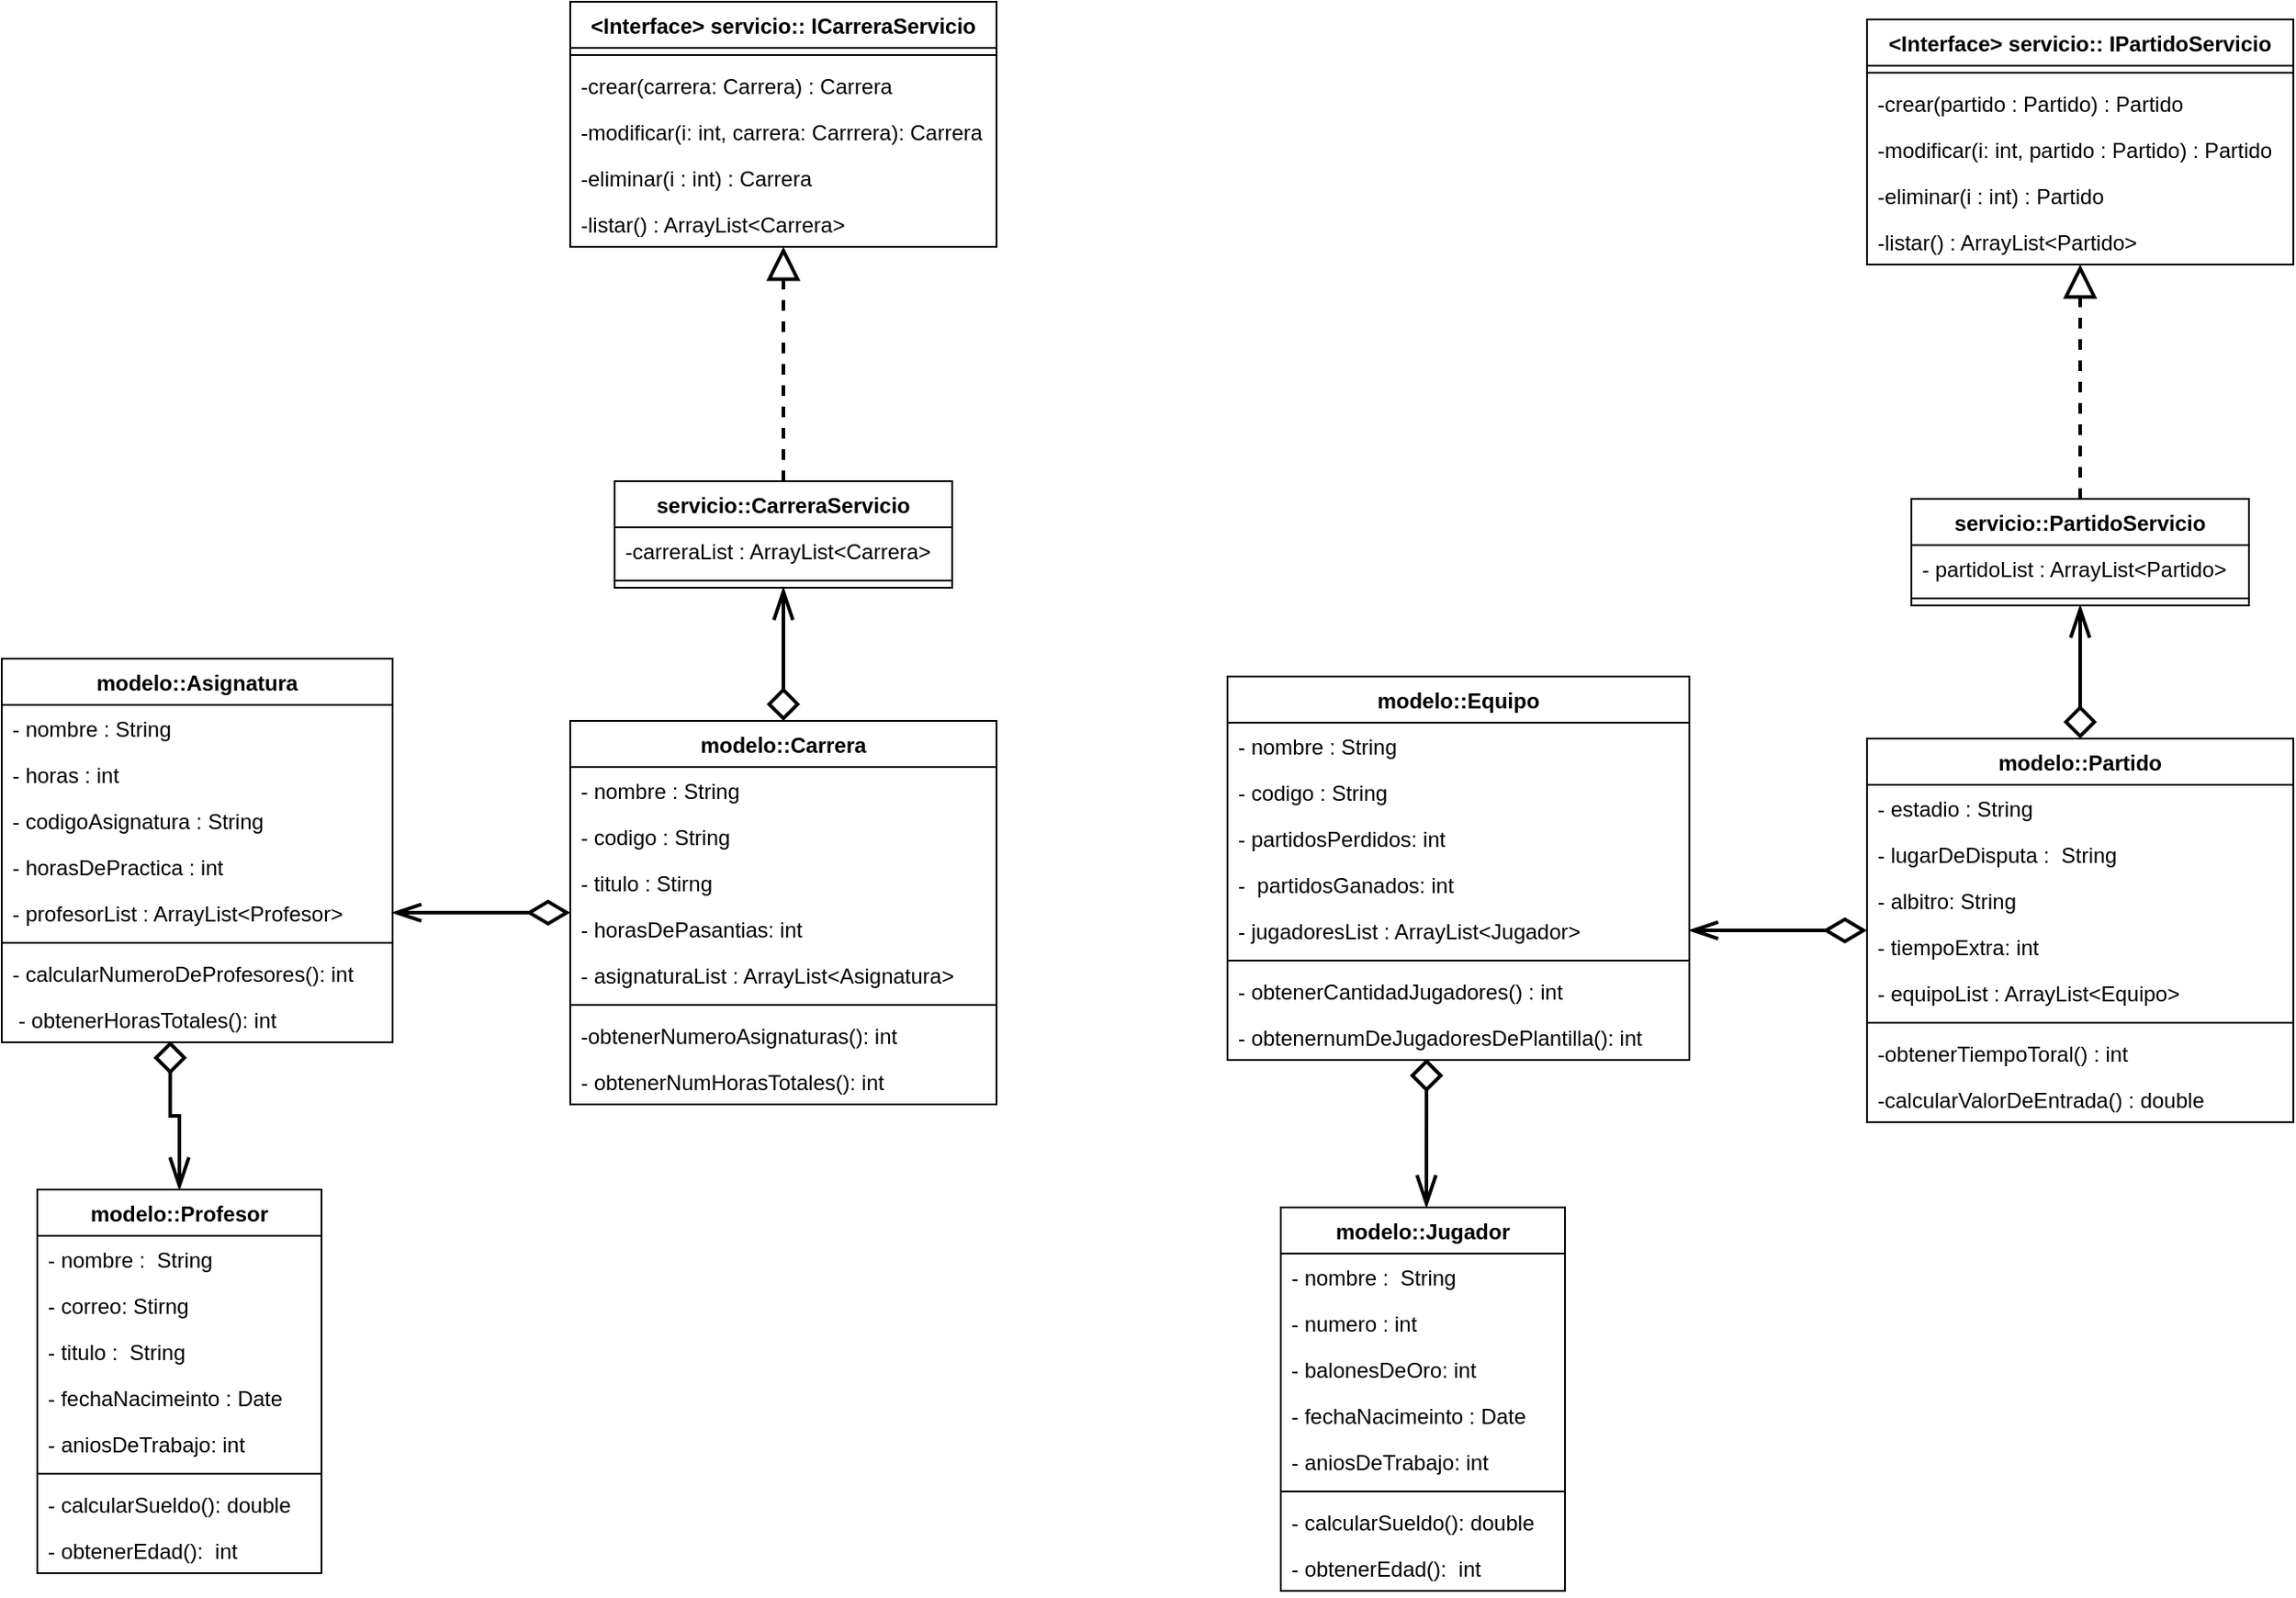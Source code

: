 <mxfile version="18.2.0" type="github">
  <diagram id="Wk5-bQjrvbFHkwE2KRii" name="Page-1">
    <mxGraphModel dx="2231" dy="1797" grid="1" gridSize="10" guides="1" tooltips="1" connect="1" arrows="1" fold="1" page="1" pageScale="1" pageWidth="827" pageHeight="1169" math="0" shadow="0">
      <root>
        <mxCell id="0" />
        <mxCell id="1" parent="0" />
        <mxCell id="QBdrqhkdKtL50nu9tzJ_-30" style="edgeStyle=orthogonalEdgeStyle;rounded=0;orthogonalLoop=1;jettySize=auto;html=1;entryX=1;entryY=0.5;entryDx=0;entryDy=0;strokeWidth=2;endArrow=openThin;endFill=0;startArrow=diamondThin;startFill=0;endSize=12;startSize=19;" edge="1" parent="1" source="QBdrqhkdKtL50nu9tzJ_-1" target="QBdrqhkdKtL50nu9tzJ_-24">
          <mxGeometry relative="1" as="geometry" />
        </mxCell>
        <mxCell id="QBdrqhkdKtL50nu9tzJ_-53" style="edgeStyle=orthogonalEdgeStyle;rounded=0;orthogonalLoop=1;jettySize=auto;html=1;entryX=0.5;entryY=1;entryDx=0;entryDy=0;startArrow=diamond;startFill=0;endArrow=openThin;endFill=0;startSize=14;endSize=14;strokeWidth=2;" edge="1" parent="1" source="QBdrqhkdKtL50nu9tzJ_-1" target="QBdrqhkdKtL50nu9tzJ_-48">
          <mxGeometry relative="1" as="geometry" />
        </mxCell>
        <mxCell id="QBdrqhkdKtL50nu9tzJ_-1" value="modelo::Carrera" style="swimlane;fontStyle=1;align=center;verticalAlign=top;childLayout=stackLayout;horizontal=1;startSize=26;horizontalStack=0;resizeParent=1;resizeParentMax=0;resizeLast=0;collapsible=1;marginBottom=0;" vertex="1" parent="1">
          <mxGeometry x="260" y="105" width="240" height="216" as="geometry" />
        </mxCell>
        <mxCell id="QBdrqhkdKtL50nu9tzJ_-2" value="- nombre : String" style="text;strokeColor=none;fillColor=none;align=left;verticalAlign=top;spacingLeft=4;spacingRight=4;overflow=hidden;rotatable=0;points=[[0,0.5],[1,0.5]];portConstraint=eastwest;" vertex="1" parent="QBdrqhkdKtL50nu9tzJ_-1">
          <mxGeometry y="26" width="240" height="26" as="geometry" />
        </mxCell>
        <mxCell id="QBdrqhkdKtL50nu9tzJ_-17" value="- codigo : String" style="text;strokeColor=none;fillColor=none;align=left;verticalAlign=top;spacingLeft=4;spacingRight=4;overflow=hidden;rotatable=0;points=[[0,0.5],[1,0.5]];portConstraint=eastwest;" vertex="1" parent="QBdrqhkdKtL50nu9tzJ_-1">
          <mxGeometry y="52" width="240" height="26" as="geometry" />
        </mxCell>
        <mxCell id="QBdrqhkdKtL50nu9tzJ_-26" value="- titulo : Stirng" style="text;strokeColor=none;fillColor=none;align=left;verticalAlign=top;spacingLeft=4;spacingRight=4;overflow=hidden;rotatable=0;points=[[0,0.5],[1,0.5]];portConstraint=eastwest;" vertex="1" parent="QBdrqhkdKtL50nu9tzJ_-1">
          <mxGeometry y="78" width="240" height="26" as="geometry" />
        </mxCell>
        <mxCell id="QBdrqhkdKtL50nu9tzJ_-25" value="- horasDePasantias: int" style="text;strokeColor=none;fillColor=none;align=left;verticalAlign=top;spacingLeft=4;spacingRight=4;overflow=hidden;rotatable=0;points=[[0,0.5],[1,0.5]];portConstraint=eastwest;" vertex="1" parent="QBdrqhkdKtL50nu9tzJ_-1">
          <mxGeometry y="104" width="240" height="26" as="geometry" />
        </mxCell>
        <mxCell id="QBdrqhkdKtL50nu9tzJ_-18" value="- asignaturaList : ArrayList&lt;Asignatura&gt;" style="text;strokeColor=none;fillColor=none;align=left;verticalAlign=top;spacingLeft=4;spacingRight=4;overflow=hidden;rotatable=0;points=[[0,0.5],[1,0.5]];portConstraint=eastwest;" vertex="1" parent="QBdrqhkdKtL50nu9tzJ_-1">
          <mxGeometry y="130" width="240" height="26" as="geometry" />
        </mxCell>
        <mxCell id="QBdrqhkdKtL50nu9tzJ_-3" value="" style="line;strokeWidth=1;fillColor=none;align=left;verticalAlign=middle;spacingTop=-1;spacingLeft=3;spacingRight=3;rotatable=0;labelPosition=right;points=[];portConstraint=eastwest;" vertex="1" parent="QBdrqhkdKtL50nu9tzJ_-1">
          <mxGeometry y="156" width="240" height="8" as="geometry" />
        </mxCell>
        <mxCell id="QBdrqhkdKtL50nu9tzJ_-46" value="-obtenerNumeroAsignaturas(): int" style="text;strokeColor=none;fillColor=none;align=left;verticalAlign=top;spacingLeft=4;spacingRight=4;overflow=hidden;rotatable=0;points=[[0,0.5],[1,0.5]];portConstraint=eastwest;" vertex="1" parent="QBdrqhkdKtL50nu9tzJ_-1">
          <mxGeometry y="164" width="240" height="26" as="geometry" />
        </mxCell>
        <mxCell id="QBdrqhkdKtL50nu9tzJ_-47" value="- obtenerNumHorasTotales(): int" style="text;strokeColor=none;fillColor=none;align=left;verticalAlign=top;spacingLeft=4;spacingRight=4;overflow=hidden;rotatable=0;points=[[0,0.5],[1,0.5]];portConstraint=eastwest;" vertex="1" parent="QBdrqhkdKtL50nu9tzJ_-1">
          <mxGeometry y="190" width="240" height="26" as="geometry" />
        </mxCell>
        <mxCell id="QBdrqhkdKtL50nu9tzJ_-5" value="modelo::Asignatura" style="swimlane;fontStyle=1;align=center;verticalAlign=top;childLayout=stackLayout;horizontal=1;startSize=26;horizontalStack=0;resizeParent=1;resizeParentMax=0;resizeLast=0;collapsible=1;marginBottom=0;" vertex="1" parent="1">
          <mxGeometry x="-60" y="70" width="220" height="216" as="geometry" />
        </mxCell>
        <mxCell id="QBdrqhkdKtL50nu9tzJ_-6" value="- nombre : String" style="text;strokeColor=none;fillColor=none;align=left;verticalAlign=top;spacingLeft=4;spacingRight=4;overflow=hidden;rotatable=0;points=[[0,0.5],[1,0.5]];portConstraint=eastwest;" vertex="1" parent="QBdrqhkdKtL50nu9tzJ_-5">
          <mxGeometry y="26" width="220" height="26" as="geometry" />
        </mxCell>
        <mxCell id="QBdrqhkdKtL50nu9tzJ_-15" value="- horas : int" style="text;strokeColor=none;fillColor=none;align=left;verticalAlign=top;spacingLeft=4;spacingRight=4;overflow=hidden;rotatable=0;points=[[0,0.5],[1,0.5]];portConstraint=eastwest;" vertex="1" parent="QBdrqhkdKtL50nu9tzJ_-5">
          <mxGeometry y="52" width="220" height="26" as="geometry" />
        </mxCell>
        <mxCell id="QBdrqhkdKtL50nu9tzJ_-14" value="- codigoAsignatura : String" style="text;strokeColor=none;fillColor=none;align=left;verticalAlign=top;spacingLeft=4;spacingRight=4;overflow=hidden;rotatable=0;points=[[0,0.5],[1,0.5]];portConstraint=eastwest;" vertex="1" parent="QBdrqhkdKtL50nu9tzJ_-5">
          <mxGeometry y="78" width="220" height="26" as="geometry" />
        </mxCell>
        <mxCell id="QBdrqhkdKtL50nu9tzJ_-23" value="- horasDePractica : int" style="text;strokeColor=none;fillColor=none;align=left;verticalAlign=top;spacingLeft=4;spacingRight=4;overflow=hidden;rotatable=0;points=[[0,0.5],[1,0.5]];portConstraint=eastwest;" vertex="1" parent="QBdrqhkdKtL50nu9tzJ_-5">
          <mxGeometry y="104" width="220" height="26" as="geometry" />
        </mxCell>
        <mxCell id="QBdrqhkdKtL50nu9tzJ_-24" value="- profesorList : ArrayList&lt;Profesor&gt;" style="text;strokeColor=none;fillColor=none;align=left;verticalAlign=top;spacingLeft=4;spacingRight=4;overflow=hidden;rotatable=0;points=[[0,0.5],[1,0.5]];portConstraint=eastwest;" vertex="1" parent="QBdrqhkdKtL50nu9tzJ_-5">
          <mxGeometry y="130" width="220" height="26" as="geometry" />
        </mxCell>
        <mxCell id="QBdrqhkdKtL50nu9tzJ_-7" value="" style="line;strokeWidth=1;fillColor=none;align=left;verticalAlign=middle;spacingTop=-1;spacingLeft=3;spacingRight=3;rotatable=0;labelPosition=right;points=[];portConstraint=eastwest;" vertex="1" parent="QBdrqhkdKtL50nu9tzJ_-5">
          <mxGeometry y="156" width="220" height="8" as="geometry" />
        </mxCell>
        <mxCell id="QBdrqhkdKtL50nu9tzJ_-22" value="- calcularNumeroDeProfesores(): int" style="text;strokeColor=none;fillColor=none;align=left;verticalAlign=top;spacingLeft=4;spacingRight=4;overflow=hidden;rotatable=0;points=[[0,0.5],[1,0.5]];portConstraint=eastwest;" vertex="1" parent="QBdrqhkdKtL50nu9tzJ_-5">
          <mxGeometry y="164" width="220" height="26" as="geometry" />
        </mxCell>
        <mxCell id="QBdrqhkdKtL50nu9tzJ_-8" value=" - obtenerHorasTotales(): int" style="text;strokeColor=none;fillColor=none;align=left;verticalAlign=top;spacingLeft=4;spacingRight=4;overflow=hidden;rotatable=0;points=[[0,0.5],[1,0.5]];portConstraint=eastwest;" vertex="1" parent="QBdrqhkdKtL50nu9tzJ_-5">
          <mxGeometry y="190" width="220" height="26" as="geometry" />
        </mxCell>
        <mxCell id="QBdrqhkdKtL50nu9tzJ_-32" style="edgeStyle=orthogonalEdgeStyle;rounded=0;orthogonalLoop=1;jettySize=auto;html=1;entryX=0.431;entryY=0.974;entryDx=0;entryDy=0;entryPerimeter=0;startArrow=openThin;startFill=0;endArrow=diamond;endFill=0;strokeWidth=2;endSize=14;startSize=14;" edge="1" parent="1" source="QBdrqhkdKtL50nu9tzJ_-9" target="QBdrqhkdKtL50nu9tzJ_-8">
          <mxGeometry relative="1" as="geometry" />
        </mxCell>
        <mxCell id="QBdrqhkdKtL50nu9tzJ_-9" value="modelo::Profesor" style="swimlane;fontStyle=1;align=center;verticalAlign=top;childLayout=stackLayout;horizontal=1;startSize=26;horizontalStack=0;resizeParent=1;resizeParentMax=0;resizeLast=0;collapsible=1;marginBottom=0;" vertex="1" parent="1">
          <mxGeometry x="-40" y="369" width="160" height="216" as="geometry" />
        </mxCell>
        <mxCell id="QBdrqhkdKtL50nu9tzJ_-10" value="- nombre :  String" style="text;strokeColor=none;fillColor=none;align=left;verticalAlign=top;spacingLeft=4;spacingRight=4;overflow=hidden;rotatable=0;points=[[0,0.5],[1,0.5]];portConstraint=eastwest;" vertex="1" parent="QBdrqhkdKtL50nu9tzJ_-9">
          <mxGeometry y="26" width="160" height="26" as="geometry" />
        </mxCell>
        <mxCell id="QBdrqhkdKtL50nu9tzJ_-27" value="- correo: Stirng" style="text;strokeColor=none;fillColor=none;align=left;verticalAlign=top;spacingLeft=4;spacingRight=4;overflow=hidden;rotatable=0;points=[[0,0.5],[1,0.5]];portConstraint=eastwest;" vertex="1" parent="QBdrqhkdKtL50nu9tzJ_-9">
          <mxGeometry y="52" width="160" height="26" as="geometry" />
        </mxCell>
        <mxCell id="QBdrqhkdKtL50nu9tzJ_-28" value="- titulo :  String" style="text;strokeColor=none;fillColor=none;align=left;verticalAlign=top;spacingLeft=4;spacingRight=4;overflow=hidden;rotatable=0;points=[[0,0.5],[1,0.5]];portConstraint=eastwest;" vertex="1" parent="QBdrqhkdKtL50nu9tzJ_-9">
          <mxGeometry y="78" width="160" height="26" as="geometry" />
        </mxCell>
        <mxCell id="QBdrqhkdKtL50nu9tzJ_-20" value="- fechaNacimeinto : Date" style="text;strokeColor=none;fillColor=none;align=left;verticalAlign=top;spacingLeft=4;spacingRight=4;overflow=hidden;rotatable=0;points=[[0,0.5],[1,0.5]];portConstraint=eastwest;" vertex="1" parent="QBdrqhkdKtL50nu9tzJ_-9">
          <mxGeometry y="104" width="160" height="26" as="geometry" />
        </mxCell>
        <mxCell id="QBdrqhkdKtL50nu9tzJ_-19" value="- aniosDeTrabajo: int" style="text;strokeColor=none;fillColor=none;align=left;verticalAlign=top;spacingLeft=4;spacingRight=4;overflow=hidden;rotatable=0;points=[[0,0.5],[1,0.5]];portConstraint=eastwest;" vertex="1" parent="QBdrqhkdKtL50nu9tzJ_-9">
          <mxGeometry y="130" width="160" height="26" as="geometry" />
        </mxCell>
        <mxCell id="QBdrqhkdKtL50nu9tzJ_-11" value="" style="line;strokeWidth=1;fillColor=none;align=left;verticalAlign=middle;spacingTop=-1;spacingLeft=3;spacingRight=3;rotatable=0;labelPosition=right;points=[];portConstraint=eastwest;" vertex="1" parent="QBdrqhkdKtL50nu9tzJ_-9">
          <mxGeometry y="156" width="160" height="8" as="geometry" />
        </mxCell>
        <mxCell id="QBdrqhkdKtL50nu9tzJ_-21" value="- calcularSueldo(): double" style="text;strokeColor=none;fillColor=none;align=left;verticalAlign=top;spacingLeft=4;spacingRight=4;overflow=hidden;rotatable=0;points=[[0,0.5],[1,0.5]];portConstraint=eastwest;" vertex="1" parent="QBdrqhkdKtL50nu9tzJ_-9">
          <mxGeometry y="164" width="160" height="26" as="geometry" />
        </mxCell>
        <mxCell id="QBdrqhkdKtL50nu9tzJ_-12" value="- obtenerEdad():  int" style="text;strokeColor=none;fillColor=none;align=left;verticalAlign=top;spacingLeft=4;spacingRight=4;overflow=hidden;rotatable=0;points=[[0,0.5],[1,0.5]];portConstraint=eastwest;" vertex="1" parent="QBdrqhkdKtL50nu9tzJ_-9">
          <mxGeometry y="190" width="160" height="26" as="geometry" />
        </mxCell>
        <mxCell id="QBdrqhkdKtL50nu9tzJ_-38" value="&lt;Interface&gt; servicio:: ICarreraServicio" style="swimlane;fontStyle=1;align=center;verticalAlign=top;childLayout=stackLayout;horizontal=1;startSize=26;horizontalStack=0;resizeParent=1;resizeParentMax=0;resizeLast=0;collapsible=1;marginBottom=0;" vertex="1" parent="1">
          <mxGeometry x="260" y="-300" width="240" height="138" as="geometry" />
        </mxCell>
        <mxCell id="QBdrqhkdKtL50nu9tzJ_-40" value="" style="line;strokeWidth=1;fillColor=none;align=left;verticalAlign=middle;spacingTop=-1;spacingLeft=3;spacingRight=3;rotatable=0;labelPosition=right;points=[];portConstraint=eastwest;" vertex="1" parent="QBdrqhkdKtL50nu9tzJ_-38">
          <mxGeometry y="26" width="240" height="8" as="geometry" />
        </mxCell>
        <mxCell id="QBdrqhkdKtL50nu9tzJ_-43" value="-crear(carrera: Carrera) : Carrera" style="text;strokeColor=none;fillColor=none;align=left;verticalAlign=top;spacingLeft=4;spacingRight=4;overflow=hidden;rotatable=0;points=[[0,0.5],[1,0.5]];portConstraint=eastwest;" vertex="1" parent="QBdrqhkdKtL50nu9tzJ_-38">
          <mxGeometry y="34" width="240" height="26" as="geometry" />
        </mxCell>
        <mxCell id="QBdrqhkdKtL50nu9tzJ_-42" value="-modificar(i: int, carrera: Carrrera): Carrera" style="text;strokeColor=none;fillColor=none;align=left;verticalAlign=top;spacingLeft=4;spacingRight=4;overflow=hidden;rotatable=0;points=[[0,0.5],[1,0.5]];portConstraint=eastwest;" vertex="1" parent="QBdrqhkdKtL50nu9tzJ_-38">
          <mxGeometry y="60" width="240" height="26" as="geometry" />
        </mxCell>
        <mxCell id="QBdrqhkdKtL50nu9tzJ_-39" value="-eliminar(i : int) : Carrera" style="text;strokeColor=none;fillColor=none;align=left;verticalAlign=top;spacingLeft=4;spacingRight=4;overflow=hidden;rotatable=0;points=[[0,0.5],[1,0.5]];portConstraint=eastwest;" vertex="1" parent="QBdrqhkdKtL50nu9tzJ_-38">
          <mxGeometry y="86" width="240" height="26" as="geometry" />
        </mxCell>
        <mxCell id="QBdrqhkdKtL50nu9tzJ_-13" value="-listar() : ArrayList&lt;Carrera&gt;" style="text;strokeColor=none;fillColor=none;align=left;verticalAlign=top;spacingLeft=4;spacingRight=4;overflow=hidden;rotatable=0;points=[[0,0.5],[1,0.5]];portConstraint=eastwest;" vertex="1" parent="QBdrqhkdKtL50nu9tzJ_-38">
          <mxGeometry y="112" width="240" height="26" as="geometry" />
        </mxCell>
        <mxCell id="QBdrqhkdKtL50nu9tzJ_-55" style="edgeStyle=orthogonalEdgeStyle;rounded=0;orthogonalLoop=1;jettySize=auto;html=1;entryX=0.5;entryY=1;entryDx=0;entryDy=0;dashed=1;startArrow=none;startFill=0;endArrow=block;endFill=0;startSize=14;endSize=14;strokeWidth=2;" edge="1" parent="1" source="QBdrqhkdKtL50nu9tzJ_-48" target="QBdrqhkdKtL50nu9tzJ_-38">
          <mxGeometry relative="1" as="geometry" />
        </mxCell>
        <mxCell id="QBdrqhkdKtL50nu9tzJ_-48" value="servicio::CarreraServicio" style="swimlane;fontStyle=1;align=center;verticalAlign=top;childLayout=stackLayout;horizontal=1;startSize=26;horizontalStack=0;resizeParent=1;resizeParentMax=0;resizeLast=0;collapsible=1;marginBottom=0;" vertex="1" parent="1">
          <mxGeometry x="285" y="-30" width="190" height="60" as="geometry" />
        </mxCell>
        <mxCell id="QBdrqhkdKtL50nu9tzJ_-49" value="-carreraList : ArrayList&lt;Carrera&gt;" style="text;strokeColor=none;fillColor=none;align=left;verticalAlign=top;spacingLeft=4;spacingRight=4;overflow=hidden;rotatable=0;points=[[0,0.5],[1,0.5]];portConstraint=eastwest;" vertex="1" parent="QBdrqhkdKtL50nu9tzJ_-48">
          <mxGeometry y="26" width="190" height="26" as="geometry" />
        </mxCell>
        <mxCell id="QBdrqhkdKtL50nu9tzJ_-50" value="" style="line;strokeWidth=1;fillColor=none;align=left;verticalAlign=middle;spacingTop=-1;spacingLeft=3;spacingRight=3;rotatable=0;labelPosition=right;points=[];portConstraint=eastwest;" vertex="1" parent="QBdrqhkdKtL50nu9tzJ_-48">
          <mxGeometry y="52" width="190" height="8" as="geometry" />
        </mxCell>
        <mxCell id="QBdrqhkdKtL50nu9tzJ_-56" style="edgeStyle=orthogonalEdgeStyle;rounded=0;orthogonalLoop=1;jettySize=auto;html=1;entryX=1;entryY=0.5;entryDx=0;entryDy=0;strokeWidth=2;endArrow=openThin;endFill=0;startArrow=diamondThin;startFill=0;endSize=12;startSize=19;" edge="1" parent="1" source="QBdrqhkdKtL50nu9tzJ_-58" target="QBdrqhkdKtL50nu9tzJ_-72">
          <mxGeometry relative="1" as="geometry" />
        </mxCell>
        <mxCell id="QBdrqhkdKtL50nu9tzJ_-57" style="edgeStyle=orthogonalEdgeStyle;rounded=0;orthogonalLoop=1;jettySize=auto;html=1;entryX=0.5;entryY=1;entryDx=0;entryDy=0;startArrow=diamond;startFill=0;endArrow=openThin;endFill=0;startSize=14;endSize=14;strokeWidth=2;" edge="1" parent="1" source="QBdrqhkdKtL50nu9tzJ_-58" target="QBdrqhkdKtL50nu9tzJ_-93">
          <mxGeometry relative="1" as="geometry" />
        </mxCell>
        <mxCell id="QBdrqhkdKtL50nu9tzJ_-58" value="modelo::Partido" style="swimlane;fontStyle=1;align=center;verticalAlign=top;childLayout=stackLayout;horizontal=1;startSize=26;horizontalStack=0;resizeParent=1;resizeParentMax=0;resizeLast=0;collapsible=1;marginBottom=0;" vertex="1" parent="1">
          <mxGeometry x="990" y="115" width="240" height="216" as="geometry" />
        </mxCell>
        <mxCell id="QBdrqhkdKtL50nu9tzJ_-59" value="- estadio : String" style="text;strokeColor=none;fillColor=none;align=left;verticalAlign=top;spacingLeft=4;spacingRight=4;overflow=hidden;rotatable=0;points=[[0,0.5],[1,0.5]];portConstraint=eastwest;" vertex="1" parent="QBdrqhkdKtL50nu9tzJ_-58">
          <mxGeometry y="26" width="240" height="26" as="geometry" />
        </mxCell>
        <mxCell id="QBdrqhkdKtL50nu9tzJ_-60" value="- lugarDeDisputa :  String" style="text;strokeColor=none;fillColor=none;align=left;verticalAlign=top;spacingLeft=4;spacingRight=4;overflow=hidden;rotatable=0;points=[[0,0.5],[1,0.5]];portConstraint=eastwest;" vertex="1" parent="QBdrqhkdKtL50nu9tzJ_-58">
          <mxGeometry y="52" width="240" height="26" as="geometry" />
        </mxCell>
        <mxCell id="QBdrqhkdKtL50nu9tzJ_-61" value="- albitro: String" style="text;strokeColor=none;fillColor=none;align=left;verticalAlign=top;spacingLeft=4;spacingRight=4;overflow=hidden;rotatable=0;points=[[0,0.5],[1,0.5]];portConstraint=eastwest;" vertex="1" parent="QBdrqhkdKtL50nu9tzJ_-58">
          <mxGeometry y="78" width="240" height="26" as="geometry" />
        </mxCell>
        <mxCell id="QBdrqhkdKtL50nu9tzJ_-62" value="- tiempoExtra: int" style="text;strokeColor=none;fillColor=none;align=left;verticalAlign=top;spacingLeft=4;spacingRight=4;overflow=hidden;rotatable=0;points=[[0,0.5],[1,0.5]];portConstraint=eastwest;" vertex="1" parent="QBdrqhkdKtL50nu9tzJ_-58">
          <mxGeometry y="104" width="240" height="26" as="geometry" />
        </mxCell>
        <mxCell id="QBdrqhkdKtL50nu9tzJ_-63" value="- equipoList : ArrayList&lt;Equipo&gt;" style="text;strokeColor=none;fillColor=none;align=left;verticalAlign=top;spacingLeft=4;spacingRight=4;overflow=hidden;rotatable=0;points=[[0,0.5],[1,0.5]];portConstraint=eastwest;" vertex="1" parent="QBdrqhkdKtL50nu9tzJ_-58">
          <mxGeometry y="130" width="240" height="26" as="geometry" />
        </mxCell>
        <mxCell id="QBdrqhkdKtL50nu9tzJ_-64" value="" style="line;strokeWidth=1;fillColor=none;align=left;verticalAlign=middle;spacingTop=-1;spacingLeft=3;spacingRight=3;rotatable=0;labelPosition=right;points=[];portConstraint=eastwest;" vertex="1" parent="QBdrqhkdKtL50nu9tzJ_-58">
          <mxGeometry y="156" width="240" height="8" as="geometry" />
        </mxCell>
        <mxCell id="QBdrqhkdKtL50nu9tzJ_-65" value="-obtenerTiempoToral() : int" style="text;strokeColor=none;fillColor=none;align=left;verticalAlign=top;spacingLeft=4;spacingRight=4;overflow=hidden;rotatable=0;points=[[0,0.5],[1,0.5]];portConstraint=eastwest;" vertex="1" parent="QBdrqhkdKtL50nu9tzJ_-58">
          <mxGeometry y="164" width="240" height="26" as="geometry" />
        </mxCell>
        <mxCell id="QBdrqhkdKtL50nu9tzJ_-66" value="-calcularValorDeEntrada() : double" style="text;strokeColor=none;fillColor=none;align=left;verticalAlign=top;spacingLeft=4;spacingRight=4;overflow=hidden;rotatable=0;points=[[0,0.5],[1,0.5]];portConstraint=eastwest;" vertex="1" parent="QBdrqhkdKtL50nu9tzJ_-58">
          <mxGeometry y="190" width="240" height="26" as="geometry" />
        </mxCell>
        <mxCell id="QBdrqhkdKtL50nu9tzJ_-67" value="modelo::Equipo" style="swimlane;fontStyle=1;align=center;verticalAlign=top;childLayout=stackLayout;horizontal=1;startSize=26;horizontalStack=0;resizeParent=1;resizeParentMax=0;resizeLast=0;collapsible=1;marginBottom=0;" vertex="1" parent="1">
          <mxGeometry x="630" y="80" width="260" height="216" as="geometry" />
        </mxCell>
        <mxCell id="QBdrqhkdKtL50nu9tzJ_-68" value="- nombre : String" style="text;strokeColor=none;fillColor=none;align=left;verticalAlign=top;spacingLeft=4;spacingRight=4;overflow=hidden;rotatable=0;points=[[0,0.5],[1,0.5]];portConstraint=eastwest;" vertex="1" parent="QBdrqhkdKtL50nu9tzJ_-67">
          <mxGeometry y="26" width="260" height="26" as="geometry" />
        </mxCell>
        <mxCell id="QBdrqhkdKtL50nu9tzJ_-70" value="- codigo : String" style="text;strokeColor=none;fillColor=none;align=left;verticalAlign=top;spacingLeft=4;spacingRight=4;overflow=hidden;rotatable=0;points=[[0,0.5],[1,0.5]];portConstraint=eastwest;" vertex="1" parent="QBdrqhkdKtL50nu9tzJ_-67">
          <mxGeometry y="52" width="260" height="26" as="geometry" />
        </mxCell>
        <mxCell id="QBdrqhkdKtL50nu9tzJ_-69" value="- partidosPerdidos: int" style="text;strokeColor=none;fillColor=none;align=left;verticalAlign=top;spacingLeft=4;spacingRight=4;overflow=hidden;rotatable=0;points=[[0,0.5],[1,0.5]];portConstraint=eastwest;" vertex="1" parent="QBdrqhkdKtL50nu9tzJ_-67">
          <mxGeometry y="78" width="260" height="26" as="geometry" />
        </mxCell>
        <mxCell id="QBdrqhkdKtL50nu9tzJ_-71" value="-  partidosGanados: int" style="text;strokeColor=none;fillColor=none;align=left;verticalAlign=top;spacingLeft=4;spacingRight=4;overflow=hidden;rotatable=0;points=[[0,0.5],[1,0.5]];portConstraint=eastwest;" vertex="1" parent="QBdrqhkdKtL50nu9tzJ_-67">
          <mxGeometry y="104" width="260" height="26" as="geometry" />
        </mxCell>
        <mxCell id="QBdrqhkdKtL50nu9tzJ_-72" value="- jugadoresList : ArrayList&lt;Jugador&gt;" style="text;strokeColor=none;fillColor=none;align=left;verticalAlign=top;spacingLeft=4;spacingRight=4;overflow=hidden;rotatable=0;points=[[0,0.5],[1,0.5]];portConstraint=eastwest;" vertex="1" parent="QBdrqhkdKtL50nu9tzJ_-67">
          <mxGeometry y="130" width="260" height="26" as="geometry" />
        </mxCell>
        <mxCell id="QBdrqhkdKtL50nu9tzJ_-73" value="" style="line;strokeWidth=1;fillColor=none;align=left;verticalAlign=middle;spacingTop=-1;spacingLeft=3;spacingRight=3;rotatable=0;labelPosition=right;points=[];portConstraint=eastwest;" vertex="1" parent="QBdrqhkdKtL50nu9tzJ_-67">
          <mxGeometry y="156" width="260" height="8" as="geometry" />
        </mxCell>
        <mxCell id="QBdrqhkdKtL50nu9tzJ_-74" value="- obtenerCantidadJugadores() : int" style="text;strokeColor=none;fillColor=none;align=left;verticalAlign=top;spacingLeft=4;spacingRight=4;overflow=hidden;rotatable=0;points=[[0,0.5],[1,0.5]];portConstraint=eastwest;" vertex="1" parent="QBdrqhkdKtL50nu9tzJ_-67">
          <mxGeometry y="164" width="260" height="26" as="geometry" />
        </mxCell>
        <mxCell id="QBdrqhkdKtL50nu9tzJ_-75" value="- obtenernumDeJugadoresDePlantilla(): int" style="text;strokeColor=none;fillColor=none;align=left;verticalAlign=top;spacingLeft=4;spacingRight=4;overflow=hidden;rotatable=0;points=[[0,0.5],[1,0.5]];portConstraint=eastwest;" vertex="1" parent="QBdrqhkdKtL50nu9tzJ_-67">
          <mxGeometry y="190" width="260" height="26" as="geometry" />
        </mxCell>
        <mxCell id="QBdrqhkdKtL50nu9tzJ_-76" style="edgeStyle=orthogonalEdgeStyle;rounded=0;orthogonalLoop=1;jettySize=auto;html=1;entryX=0.431;entryY=0.974;entryDx=0;entryDy=0;entryPerimeter=0;startArrow=openThin;startFill=0;endArrow=diamond;endFill=0;strokeWidth=2;endSize=14;startSize=14;" edge="1" parent="1" source="QBdrqhkdKtL50nu9tzJ_-77" target="QBdrqhkdKtL50nu9tzJ_-75">
          <mxGeometry relative="1" as="geometry">
            <Array as="points">
              <mxPoint x="742" y="350" />
              <mxPoint x="742" y="350" />
            </Array>
          </mxGeometry>
        </mxCell>
        <mxCell id="QBdrqhkdKtL50nu9tzJ_-77" value="modelo::Jugador" style="swimlane;fontStyle=1;align=center;verticalAlign=top;childLayout=stackLayout;horizontal=1;startSize=26;horizontalStack=0;resizeParent=1;resizeParentMax=0;resizeLast=0;collapsible=1;marginBottom=0;" vertex="1" parent="1">
          <mxGeometry x="660" y="379" width="160" height="216" as="geometry" />
        </mxCell>
        <mxCell id="QBdrqhkdKtL50nu9tzJ_-78" value="- nombre :  String" style="text;strokeColor=none;fillColor=none;align=left;verticalAlign=top;spacingLeft=4;spacingRight=4;overflow=hidden;rotatable=0;points=[[0,0.5],[1,0.5]];portConstraint=eastwest;" vertex="1" parent="QBdrqhkdKtL50nu9tzJ_-77">
          <mxGeometry y="26" width="160" height="26" as="geometry" />
        </mxCell>
        <mxCell id="QBdrqhkdKtL50nu9tzJ_-79" value="- numero : int" style="text;strokeColor=none;fillColor=none;align=left;verticalAlign=top;spacingLeft=4;spacingRight=4;overflow=hidden;rotatable=0;points=[[0,0.5],[1,0.5]];portConstraint=eastwest;" vertex="1" parent="QBdrqhkdKtL50nu9tzJ_-77">
          <mxGeometry y="52" width="160" height="26" as="geometry" />
        </mxCell>
        <mxCell id="QBdrqhkdKtL50nu9tzJ_-80" value="- balonesDeOro: int" style="text;strokeColor=none;fillColor=none;align=left;verticalAlign=top;spacingLeft=4;spacingRight=4;overflow=hidden;rotatable=0;points=[[0,0.5],[1,0.5]];portConstraint=eastwest;" vertex="1" parent="QBdrqhkdKtL50nu9tzJ_-77">
          <mxGeometry y="78" width="160" height="26" as="geometry" />
        </mxCell>
        <mxCell id="QBdrqhkdKtL50nu9tzJ_-81" value="- fechaNacimeinto : Date" style="text;strokeColor=none;fillColor=none;align=left;verticalAlign=top;spacingLeft=4;spacingRight=4;overflow=hidden;rotatable=0;points=[[0,0.5],[1,0.5]];portConstraint=eastwest;" vertex="1" parent="QBdrqhkdKtL50nu9tzJ_-77">
          <mxGeometry y="104" width="160" height="26" as="geometry" />
        </mxCell>
        <mxCell id="QBdrqhkdKtL50nu9tzJ_-82" value="- aniosDeTrabajo: int" style="text;strokeColor=none;fillColor=none;align=left;verticalAlign=top;spacingLeft=4;spacingRight=4;overflow=hidden;rotatable=0;points=[[0,0.5],[1,0.5]];portConstraint=eastwest;" vertex="1" parent="QBdrqhkdKtL50nu9tzJ_-77">
          <mxGeometry y="130" width="160" height="26" as="geometry" />
        </mxCell>
        <mxCell id="QBdrqhkdKtL50nu9tzJ_-83" value="" style="line;strokeWidth=1;fillColor=none;align=left;verticalAlign=middle;spacingTop=-1;spacingLeft=3;spacingRight=3;rotatable=0;labelPosition=right;points=[];portConstraint=eastwest;" vertex="1" parent="QBdrqhkdKtL50nu9tzJ_-77">
          <mxGeometry y="156" width="160" height="8" as="geometry" />
        </mxCell>
        <mxCell id="QBdrqhkdKtL50nu9tzJ_-84" value="- calcularSueldo(): double" style="text;strokeColor=none;fillColor=none;align=left;verticalAlign=top;spacingLeft=4;spacingRight=4;overflow=hidden;rotatable=0;points=[[0,0.5],[1,0.5]];portConstraint=eastwest;" vertex="1" parent="QBdrqhkdKtL50nu9tzJ_-77">
          <mxGeometry y="164" width="160" height="26" as="geometry" />
        </mxCell>
        <mxCell id="QBdrqhkdKtL50nu9tzJ_-85" value="- obtenerEdad():  int" style="text;strokeColor=none;fillColor=none;align=left;verticalAlign=top;spacingLeft=4;spacingRight=4;overflow=hidden;rotatable=0;points=[[0,0.5],[1,0.5]];portConstraint=eastwest;" vertex="1" parent="QBdrqhkdKtL50nu9tzJ_-77">
          <mxGeometry y="190" width="160" height="26" as="geometry" />
        </mxCell>
        <mxCell id="QBdrqhkdKtL50nu9tzJ_-86" value="&lt;Interface&gt; servicio:: IPartidoServicio" style="swimlane;fontStyle=1;align=center;verticalAlign=top;childLayout=stackLayout;horizontal=1;startSize=26;horizontalStack=0;resizeParent=1;resizeParentMax=0;resizeLast=0;collapsible=1;marginBottom=0;" vertex="1" parent="1">
          <mxGeometry x="990" y="-290" width="240" height="138" as="geometry" />
        </mxCell>
        <mxCell id="QBdrqhkdKtL50nu9tzJ_-87" value="" style="line;strokeWidth=1;fillColor=none;align=left;verticalAlign=middle;spacingTop=-1;spacingLeft=3;spacingRight=3;rotatable=0;labelPosition=right;points=[];portConstraint=eastwest;" vertex="1" parent="QBdrqhkdKtL50nu9tzJ_-86">
          <mxGeometry y="26" width="240" height="8" as="geometry" />
        </mxCell>
        <mxCell id="QBdrqhkdKtL50nu9tzJ_-88" value="-crear(partido : Partido) : Partido" style="text;strokeColor=none;fillColor=none;align=left;verticalAlign=top;spacingLeft=4;spacingRight=4;overflow=hidden;rotatable=0;points=[[0,0.5],[1,0.5]];portConstraint=eastwest;" vertex="1" parent="QBdrqhkdKtL50nu9tzJ_-86">
          <mxGeometry y="34" width="240" height="26" as="geometry" />
        </mxCell>
        <mxCell id="QBdrqhkdKtL50nu9tzJ_-89" value="-modificar(i: int, partido : Partido) : Partido" style="text;strokeColor=none;fillColor=none;align=left;verticalAlign=top;spacingLeft=4;spacingRight=4;overflow=hidden;rotatable=0;points=[[0,0.5],[1,0.5]];portConstraint=eastwest;" vertex="1" parent="QBdrqhkdKtL50nu9tzJ_-86">
          <mxGeometry y="60" width="240" height="26" as="geometry" />
        </mxCell>
        <mxCell id="QBdrqhkdKtL50nu9tzJ_-90" value="-eliminar(i : int) : Partido" style="text;strokeColor=none;fillColor=none;align=left;verticalAlign=top;spacingLeft=4;spacingRight=4;overflow=hidden;rotatable=0;points=[[0,0.5],[1,0.5]];portConstraint=eastwest;" vertex="1" parent="QBdrqhkdKtL50nu9tzJ_-86">
          <mxGeometry y="86" width="240" height="26" as="geometry" />
        </mxCell>
        <mxCell id="QBdrqhkdKtL50nu9tzJ_-91" value="-listar() : ArrayList&lt;Partido&gt;" style="text;strokeColor=none;fillColor=none;align=left;verticalAlign=top;spacingLeft=4;spacingRight=4;overflow=hidden;rotatable=0;points=[[0,0.5],[1,0.5]];portConstraint=eastwest;" vertex="1" parent="QBdrqhkdKtL50nu9tzJ_-86">
          <mxGeometry y="112" width="240" height="26" as="geometry" />
        </mxCell>
        <mxCell id="QBdrqhkdKtL50nu9tzJ_-92" style="edgeStyle=orthogonalEdgeStyle;rounded=0;orthogonalLoop=1;jettySize=auto;html=1;entryX=0.5;entryY=1;entryDx=0;entryDy=0;dashed=1;startArrow=none;startFill=0;endArrow=block;endFill=0;startSize=14;endSize=14;strokeWidth=2;" edge="1" parent="1" source="QBdrqhkdKtL50nu9tzJ_-93" target="QBdrqhkdKtL50nu9tzJ_-86">
          <mxGeometry relative="1" as="geometry" />
        </mxCell>
        <mxCell id="QBdrqhkdKtL50nu9tzJ_-93" value="servicio::PartidoServicio" style="swimlane;fontStyle=1;align=center;verticalAlign=top;childLayout=stackLayout;horizontal=1;startSize=26;horizontalStack=0;resizeParent=1;resizeParentMax=0;resizeLast=0;collapsible=1;marginBottom=0;" vertex="1" parent="1">
          <mxGeometry x="1015" y="-20" width="190" height="60" as="geometry" />
        </mxCell>
        <mxCell id="QBdrqhkdKtL50nu9tzJ_-94" value="- partidoList : ArrayList&lt;Partido&gt; " style="text;strokeColor=none;fillColor=none;align=left;verticalAlign=top;spacingLeft=4;spacingRight=4;overflow=hidden;rotatable=0;points=[[0,0.5],[1,0.5]];portConstraint=eastwest;" vertex="1" parent="QBdrqhkdKtL50nu9tzJ_-93">
          <mxGeometry y="26" width="190" height="26" as="geometry" />
        </mxCell>
        <mxCell id="QBdrqhkdKtL50nu9tzJ_-95" value="" style="line;strokeWidth=1;fillColor=none;align=left;verticalAlign=middle;spacingTop=-1;spacingLeft=3;spacingRight=3;rotatable=0;labelPosition=right;points=[];portConstraint=eastwest;" vertex="1" parent="QBdrqhkdKtL50nu9tzJ_-93">
          <mxGeometry y="52" width="190" height="8" as="geometry" />
        </mxCell>
      </root>
    </mxGraphModel>
  </diagram>
</mxfile>
